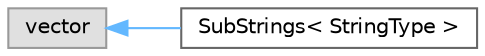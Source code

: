 digraph "Graphical Class Hierarchy"
{
 // LATEX_PDF_SIZE
  bgcolor="transparent";
  edge [fontname=Helvetica,fontsize=10,labelfontname=Helvetica,labelfontsize=10];
  node [fontname=Helvetica,fontsize=10,shape=box,height=0.2,width=0.4];
  rankdir="LR";
  Node0 [id="Node000000",label="vector",height=0.2,width=0.4,color="grey60", fillcolor="#E0E0E0", style="filled",tooltip=" "];
  Node0 -> Node1 [id="edge5633_Node000000_Node000001",dir="back",color="steelblue1",style="solid",tooltip=" "];
  Node1 [id="Node000001",label="SubStrings\< StringType \>",height=0.2,width=0.4,color="grey40", fillcolor="white", style="filled",URL="$classFoam_1_1SubStrings.html",tooltip="Sub-ranges of a string with a structure similar to std::match_results, but without the underlying reg..."];
}
